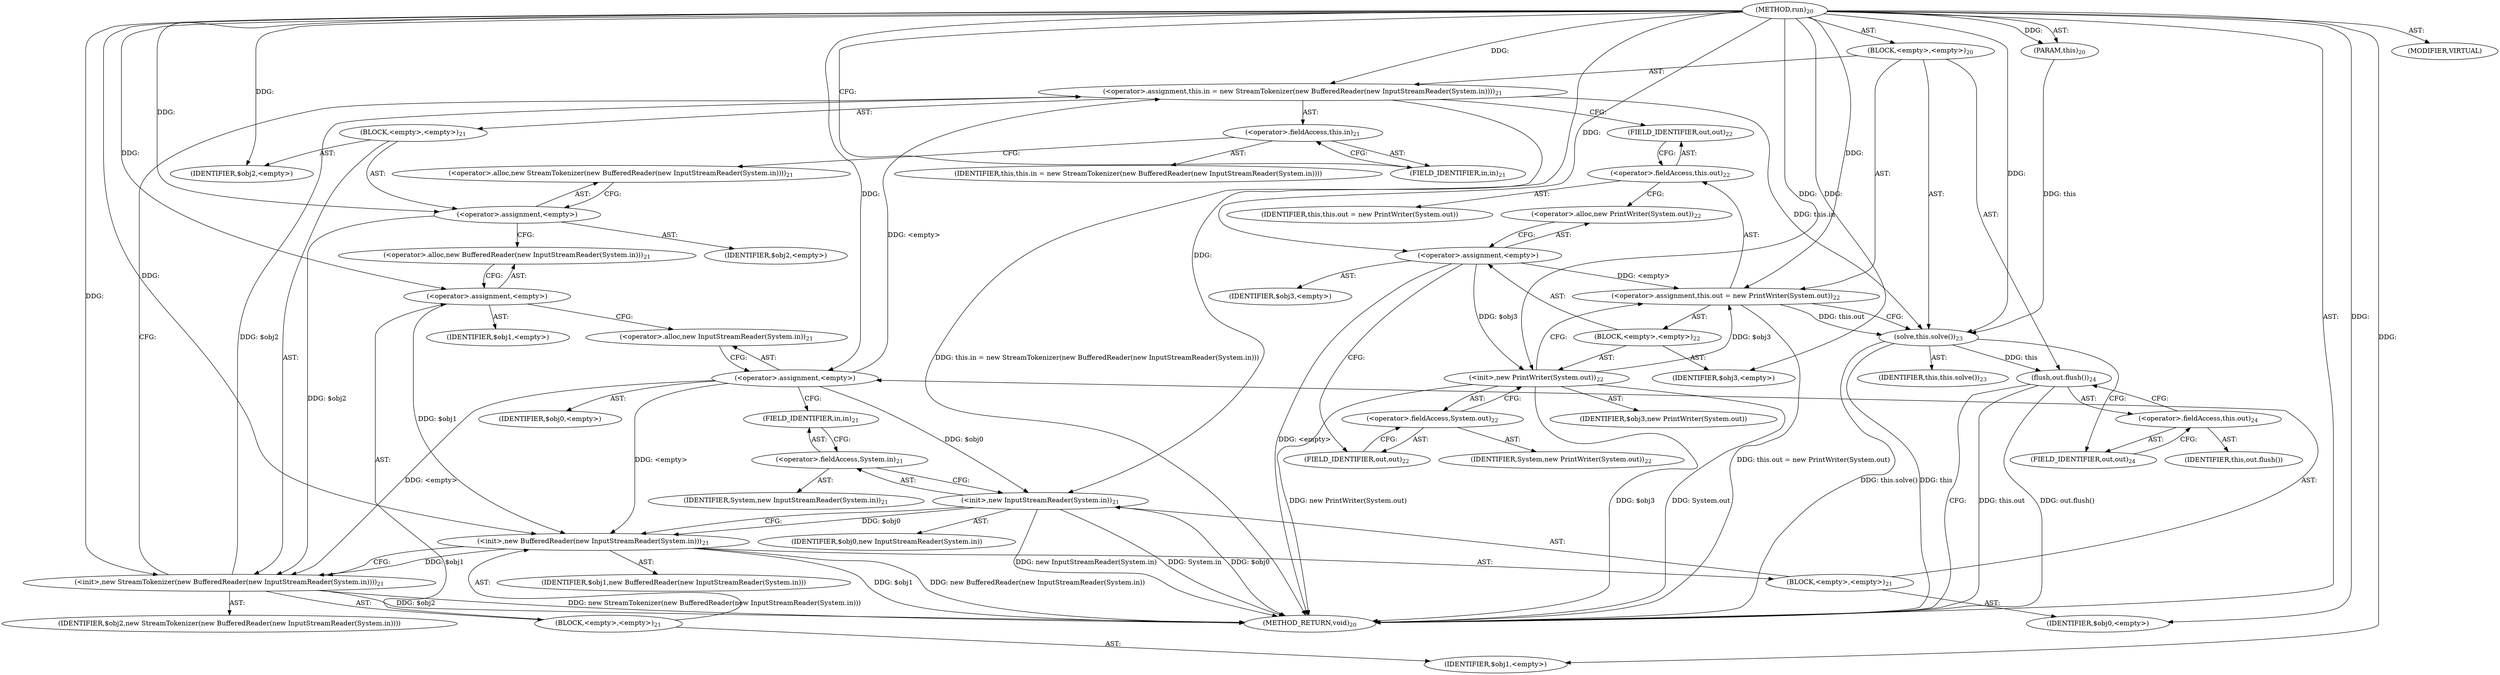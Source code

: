 digraph "run" {  
"61" [label = <(METHOD,run)<SUB>20</SUB>> ]
"4" [label = <(PARAM,this)<SUB>20</SUB>> ]
"62" [label = <(BLOCK,&lt;empty&gt;,&lt;empty&gt;)<SUB>20</SUB>> ]
"63" [label = <(&lt;operator&gt;.assignment,this.in = new StreamTokenizer(new BufferedReader(new InputStreamReader(System.in))))<SUB>21</SUB>> ]
"64" [label = <(&lt;operator&gt;.fieldAccess,this.in)<SUB>21</SUB>> ]
"65" [label = <(IDENTIFIER,this,this.in = new StreamTokenizer(new BufferedReader(new InputStreamReader(System.in))))> ]
"66" [label = <(FIELD_IDENTIFIER,in,in)<SUB>21</SUB>> ]
"67" [label = <(BLOCK,&lt;empty&gt;,&lt;empty&gt;)<SUB>21</SUB>> ]
"68" [label = <(&lt;operator&gt;.assignment,&lt;empty&gt;)> ]
"69" [label = <(IDENTIFIER,$obj2,&lt;empty&gt;)> ]
"70" [label = <(&lt;operator&gt;.alloc,new StreamTokenizer(new BufferedReader(new InputStreamReader(System.in))))<SUB>21</SUB>> ]
"71" [label = <(&lt;init&gt;,new StreamTokenizer(new BufferedReader(new InputStreamReader(System.in))))<SUB>21</SUB>> ]
"72" [label = <(IDENTIFIER,$obj2,new StreamTokenizer(new BufferedReader(new InputStreamReader(System.in))))> ]
"73" [label = <(BLOCK,&lt;empty&gt;,&lt;empty&gt;)<SUB>21</SUB>> ]
"74" [label = <(&lt;operator&gt;.assignment,&lt;empty&gt;)> ]
"75" [label = <(IDENTIFIER,$obj1,&lt;empty&gt;)> ]
"76" [label = <(&lt;operator&gt;.alloc,new BufferedReader(new InputStreamReader(System.in)))<SUB>21</SUB>> ]
"77" [label = <(&lt;init&gt;,new BufferedReader(new InputStreamReader(System.in)))<SUB>21</SUB>> ]
"78" [label = <(IDENTIFIER,$obj1,new BufferedReader(new InputStreamReader(System.in)))> ]
"79" [label = <(BLOCK,&lt;empty&gt;,&lt;empty&gt;)<SUB>21</SUB>> ]
"80" [label = <(&lt;operator&gt;.assignment,&lt;empty&gt;)> ]
"81" [label = <(IDENTIFIER,$obj0,&lt;empty&gt;)> ]
"82" [label = <(&lt;operator&gt;.alloc,new InputStreamReader(System.in))<SUB>21</SUB>> ]
"83" [label = <(&lt;init&gt;,new InputStreamReader(System.in))<SUB>21</SUB>> ]
"84" [label = <(IDENTIFIER,$obj0,new InputStreamReader(System.in))> ]
"85" [label = <(&lt;operator&gt;.fieldAccess,System.in)<SUB>21</SUB>> ]
"86" [label = <(IDENTIFIER,System,new InputStreamReader(System.in))<SUB>21</SUB>> ]
"87" [label = <(FIELD_IDENTIFIER,in,in)<SUB>21</SUB>> ]
"88" [label = <(IDENTIFIER,$obj0,&lt;empty&gt;)> ]
"89" [label = <(IDENTIFIER,$obj1,&lt;empty&gt;)> ]
"90" [label = <(IDENTIFIER,$obj2,&lt;empty&gt;)> ]
"91" [label = <(&lt;operator&gt;.assignment,this.out = new PrintWriter(System.out))<SUB>22</SUB>> ]
"92" [label = <(&lt;operator&gt;.fieldAccess,this.out)<SUB>22</SUB>> ]
"93" [label = <(IDENTIFIER,this,this.out = new PrintWriter(System.out))> ]
"94" [label = <(FIELD_IDENTIFIER,out,out)<SUB>22</SUB>> ]
"95" [label = <(BLOCK,&lt;empty&gt;,&lt;empty&gt;)<SUB>22</SUB>> ]
"96" [label = <(&lt;operator&gt;.assignment,&lt;empty&gt;)> ]
"97" [label = <(IDENTIFIER,$obj3,&lt;empty&gt;)> ]
"98" [label = <(&lt;operator&gt;.alloc,new PrintWriter(System.out))<SUB>22</SUB>> ]
"99" [label = <(&lt;init&gt;,new PrintWriter(System.out))<SUB>22</SUB>> ]
"100" [label = <(IDENTIFIER,$obj3,new PrintWriter(System.out))> ]
"101" [label = <(&lt;operator&gt;.fieldAccess,System.out)<SUB>22</SUB>> ]
"102" [label = <(IDENTIFIER,System,new PrintWriter(System.out))<SUB>22</SUB>> ]
"103" [label = <(FIELD_IDENTIFIER,out,out)<SUB>22</SUB>> ]
"104" [label = <(IDENTIFIER,$obj3,&lt;empty&gt;)> ]
"105" [label = <(solve,this.solve())<SUB>23</SUB>> ]
"3" [label = <(IDENTIFIER,this,this.solve())<SUB>23</SUB>> ]
"106" [label = <(flush,out.flush())<SUB>24</SUB>> ]
"107" [label = <(&lt;operator&gt;.fieldAccess,this.out)<SUB>24</SUB>> ]
"108" [label = <(IDENTIFIER,this,out.flush())> ]
"109" [label = <(FIELD_IDENTIFIER,out,out)<SUB>24</SUB>> ]
"110" [label = <(MODIFIER,VIRTUAL)> ]
"111" [label = <(METHOD_RETURN,void)<SUB>20</SUB>> ]
  "61" -> "4"  [ label = "AST: "] 
  "61" -> "62"  [ label = "AST: "] 
  "61" -> "110"  [ label = "AST: "] 
  "61" -> "111"  [ label = "AST: "] 
  "62" -> "63"  [ label = "AST: "] 
  "62" -> "91"  [ label = "AST: "] 
  "62" -> "105"  [ label = "AST: "] 
  "62" -> "106"  [ label = "AST: "] 
  "63" -> "64"  [ label = "AST: "] 
  "63" -> "67"  [ label = "AST: "] 
  "64" -> "65"  [ label = "AST: "] 
  "64" -> "66"  [ label = "AST: "] 
  "67" -> "68"  [ label = "AST: "] 
  "67" -> "71"  [ label = "AST: "] 
  "67" -> "90"  [ label = "AST: "] 
  "68" -> "69"  [ label = "AST: "] 
  "68" -> "70"  [ label = "AST: "] 
  "71" -> "72"  [ label = "AST: "] 
  "71" -> "73"  [ label = "AST: "] 
  "73" -> "74"  [ label = "AST: "] 
  "73" -> "77"  [ label = "AST: "] 
  "73" -> "89"  [ label = "AST: "] 
  "74" -> "75"  [ label = "AST: "] 
  "74" -> "76"  [ label = "AST: "] 
  "77" -> "78"  [ label = "AST: "] 
  "77" -> "79"  [ label = "AST: "] 
  "79" -> "80"  [ label = "AST: "] 
  "79" -> "83"  [ label = "AST: "] 
  "79" -> "88"  [ label = "AST: "] 
  "80" -> "81"  [ label = "AST: "] 
  "80" -> "82"  [ label = "AST: "] 
  "83" -> "84"  [ label = "AST: "] 
  "83" -> "85"  [ label = "AST: "] 
  "85" -> "86"  [ label = "AST: "] 
  "85" -> "87"  [ label = "AST: "] 
  "91" -> "92"  [ label = "AST: "] 
  "91" -> "95"  [ label = "AST: "] 
  "92" -> "93"  [ label = "AST: "] 
  "92" -> "94"  [ label = "AST: "] 
  "95" -> "96"  [ label = "AST: "] 
  "95" -> "99"  [ label = "AST: "] 
  "95" -> "104"  [ label = "AST: "] 
  "96" -> "97"  [ label = "AST: "] 
  "96" -> "98"  [ label = "AST: "] 
  "99" -> "100"  [ label = "AST: "] 
  "99" -> "101"  [ label = "AST: "] 
  "101" -> "102"  [ label = "AST: "] 
  "101" -> "103"  [ label = "AST: "] 
  "105" -> "3"  [ label = "AST: "] 
  "106" -> "107"  [ label = "AST: "] 
  "107" -> "108"  [ label = "AST: "] 
  "107" -> "109"  [ label = "AST: "] 
  "63" -> "94"  [ label = "CFG: "] 
  "91" -> "105"  [ label = "CFG: "] 
  "105" -> "109"  [ label = "CFG: "] 
  "106" -> "111"  [ label = "CFG: "] 
  "64" -> "70"  [ label = "CFG: "] 
  "92" -> "98"  [ label = "CFG: "] 
  "107" -> "106"  [ label = "CFG: "] 
  "66" -> "64"  [ label = "CFG: "] 
  "68" -> "76"  [ label = "CFG: "] 
  "71" -> "63"  [ label = "CFG: "] 
  "94" -> "92"  [ label = "CFG: "] 
  "96" -> "103"  [ label = "CFG: "] 
  "99" -> "91"  [ label = "CFG: "] 
  "109" -> "107"  [ label = "CFG: "] 
  "70" -> "68"  [ label = "CFG: "] 
  "98" -> "96"  [ label = "CFG: "] 
  "101" -> "99"  [ label = "CFG: "] 
  "74" -> "82"  [ label = "CFG: "] 
  "77" -> "71"  [ label = "CFG: "] 
  "103" -> "101"  [ label = "CFG: "] 
  "76" -> "74"  [ label = "CFG: "] 
  "80" -> "87"  [ label = "CFG: "] 
  "83" -> "77"  [ label = "CFG: "] 
  "82" -> "80"  [ label = "CFG: "] 
  "85" -> "83"  [ label = "CFG: "] 
  "87" -> "85"  [ label = "CFG: "] 
  "61" -> "66"  [ label = "CFG: "] 
  "71" -> "111"  [ label = "DDG: $obj2"] 
  "77" -> "111"  [ label = "DDG: $obj1"] 
  "83" -> "111"  [ label = "DDG: $obj0"] 
  "83" -> "111"  [ label = "DDG: System.in"] 
  "83" -> "111"  [ label = "DDG: new InputStreamReader(System.in)"] 
  "77" -> "111"  [ label = "DDG: new BufferedReader(new InputStreamReader(System.in))"] 
  "71" -> "111"  [ label = "DDG: new StreamTokenizer(new BufferedReader(new InputStreamReader(System.in)))"] 
  "63" -> "111"  [ label = "DDG: this.in = new StreamTokenizer(new BufferedReader(new InputStreamReader(System.in)))"] 
  "96" -> "111"  [ label = "DDG: &lt;empty&gt;"] 
  "99" -> "111"  [ label = "DDG: $obj3"] 
  "99" -> "111"  [ label = "DDG: System.out"] 
  "99" -> "111"  [ label = "DDG: new PrintWriter(System.out)"] 
  "91" -> "111"  [ label = "DDG: this.out = new PrintWriter(System.out)"] 
  "105" -> "111"  [ label = "DDG: this"] 
  "105" -> "111"  [ label = "DDG: this.solve()"] 
  "106" -> "111"  [ label = "DDG: this.out"] 
  "106" -> "111"  [ label = "DDG: out.flush()"] 
  "61" -> "4"  [ label = "DDG: "] 
  "80" -> "63"  [ label = "DDG: &lt;empty&gt;"] 
  "71" -> "63"  [ label = "DDG: $obj2"] 
  "61" -> "63"  [ label = "DDG: "] 
  "96" -> "91"  [ label = "DDG: &lt;empty&gt;"] 
  "99" -> "91"  [ label = "DDG: $obj3"] 
  "61" -> "91"  [ label = "DDG: "] 
  "4" -> "105"  [ label = "DDG: this"] 
  "63" -> "105"  [ label = "DDG: this.in"] 
  "91" -> "105"  [ label = "DDG: this.out"] 
  "61" -> "105"  [ label = "DDG: "] 
  "105" -> "106"  [ label = "DDG: this"] 
  "61" -> "68"  [ label = "DDG: "] 
  "61" -> "90"  [ label = "DDG: "] 
  "61" -> "96"  [ label = "DDG: "] 
  "61" -> "104"  [ label = "DDG: "] 
  "68" -> "71"  [ label = "DDG: $obj2"] 
  "61" -> "71"  [ label = "DDG: "] 
  "80" -> "71"  [ label = "DDG: &lt;empty&gt;"] 
  "77" -> "71"  [ label = "DDG: $obj1"] 
  "96" -> "99"  [ label = "DDG: $obj3"] 
  "61" -> "99"  [ label = "DDG: "] 
  "61" -> "74"  [ label = "DDG: "] 
  "61" -> "89"  [ label = "DDG: "] 
  "74" -> "77"  [ label = "DDG: $obj1"] 
  "61" -> "77"  [ label = "DDG: "] 
  "80" -> "77"  [ label = "DDG: &lt;empty&gt;"] 
  "83" -> "77"  [ label = "DDG: $obj0"] 
  "61" -> "80"  [ label = "DDG: "] 
  "61" -> "88"  [ label = "DDG: "] 
  "80" -> "83"  [ label = "DDG: $obj0"] 
  "61" -> "83"  [ label = "DDG: "] 
}
